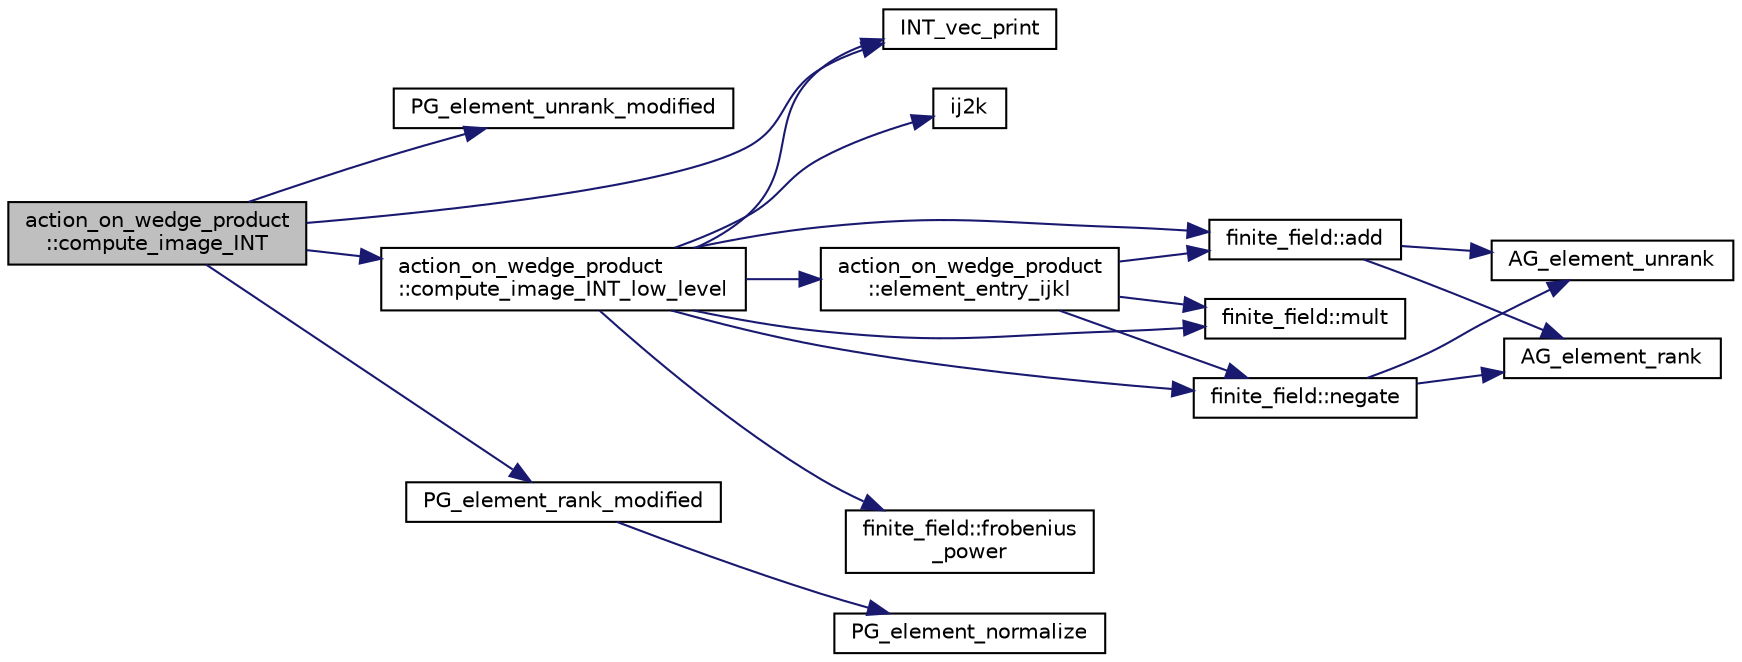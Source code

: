 digraph "action_on_wedge_product::compute_image_INT"
{
  edge [fontname="Helvetica",fontsize="10",labelfontname="Helvetica",labelfontsize="10"];
  node [fontname="Helvetica",fontsize="10",shape=record];
  rankdir="LR";
  Node7 [label="action_on_wedge_product\l::compute_image_INT",height=0.2,width=0.4,color="black", fillcolor="grey75", style="filled", fontcolor="black"];
  Node7 -> Node8 [color="midnightblue",fontsize="10",style="solid",fontname="Helvetica"];
  Node8 [label="PG_element_unrank_modified",height=0.2,width=0.4,color="black", fillcolor="white", style="filled",URL="$d4/d67/geometry_8h.html#a83ae9b605d496f6a90345303f6efae64"];
  Node7 -> Node9 [color="midnightblue",fontsize="10",style="solid",fontname="Helvetica"];
  Node9 [label="INT_vec_print",height=0.2,width=0.4,color="black", fillcolor="white", style="filled",URL="$df/dbf/sajeeb_8_c.html#a79a5901af0b47dd0d694109543c027fe"];
  Node7 -> Node10 [color="midnightblue",fontsize="10",style="solid",fontname="Helvetica"];
  Node10 [label="action_on_wedge_product\l::compute_image_INT_low_level",height=0.2,width=0.4,color="black", fillcolor="white", style="filled",URL="$d0/deb/classaction__on__wedge__product.html#a4db8aa51b8d6d7fcdacbf2947aa7e018"];
  Node10 -> Node9 [color="midnightblue",fontsize="10",style="solid",fontname="Helvetica"];
  Node10 -> Node11 [color="midnightblue",fontsize="10",style="solid",fontname="Helvetica"];
  Node11 [label="ij2k",height=0.2,width=0.4,color="black", fillcolor="white", style="filled",URL="$df/dbf/sajeeb_8_c.html#a68a0fe85ad4b80a9220cb33f9c4c0042"];
  Node10 -> Node12 [color="midnightblue",fontsize="10",style="solid",fontname="Helvetica"];
  Node12 [label="finite_field::mult",height=0.2,width=0.4,color="black", fillcolor="white", style="filled",URL="$df/d5a/classfinite__field.html#a24fb5917aa6d4d656fd855b7f44a13b0"];
  Node10 -> Node13 [color="midnightblue",fontsize="10",style="solid",fontname="Helvetica"];
  Node13 [label="finite_field::add",height=0.2,width=0.4,color="black", fillcolor="white", style="filled",URL="$df/d5a/classfinite__field.html#a8f12328a27500f3c7be0c849ebbc9d14"];
  Node13 -> Node14 [color="midnightblue",fontsize="10",style="solid",fontname="Helvetica"];
  Node14 [label="AG_element_unrank",height=0.2,width=0.4,color="black", fillcolor="white", style="filled",URL="$d4/d67/geometry_8h.html#a4a33b86c87b2879b97cfa1327abe2885"];
  Node13 -> Node15 [color="midnightblue",fontsize="10",style="solid",fontname="Helvetica"];
  Node15 [label="AG_element_rank",height=0.2,width=0.4,color="black", fillcolor="white", style="filled",URL="$d4/d67/geometry_8h.html#ab2ac908d07dd8038fd996e26bdc75c17"];
  Node10 -> Node16 [color="midnightblue",fontsize="10",style="solid",fontname="Helvetica"];
  Node16 [label="finite_field::negate",height=0.2,width=0.4,color="black", fillcolor="white", style="filled",URL="$df/d5a/classfinite__field.html#aa9d798298f25d4a9262b5bc5f1733e31"];
  Node16 -> Node14 [color="midnightblue",fontsize="10",style="solid",fontname="Helvetica"];
  Node16 -> Node15 [color="midnightblue",fontsize="10",style="solid",fontname="Helvetica"];
  Node10 -> Node17 [color="midnightblue",fontsize="10",style="solid",fontname="Helvetica"];
  Node17 [label="action_on_wedge_product\l::element_entry_ijkl",height=0.2,width=0.4,color="black", fillcolor="white", style="filled",URL="$d0/deb/classaction__on__wedge__product.html#aaa89748a3293672b739bd1321e606da7"];
  Node17 -> Node12 [color="midnightblue",fontsize="10",style="solid",fontname="Helvetica"];
  Node17 -> Node13 [color="midnightblue",fontsize="10",style="solid",fontname="Helvetica"];
  Node17 -> Node16 [color="midnightblue",fontsize="10",style="solid",fontname="Helvetica"];
  Node10 -> Node18 [color="midnightblue",fontsize="10",style="solid",fontname="Helvetica"];
  Node18 [label="finite_field::frobenius\l_power",height=0.2,width=0.4,color="black", fillcolor="white", style="filled",URL="$df/d5a/classfinite__field.html#aec23e43aaefc0ed601cdfa3139496a92"];
  Node7 -> Node19 [color="midnightblue",fontsize="10",style="solid",fontname="Helvetica"];
  Node19 [label="PG_element_rank_modified",height=0.2,width=0.4,color="black", fillcolor="white", style="filled",URL="$d4/d67/geometry_8h.html#a9cd1a8bf5b88a038e33862f6c2c3dd36"];
  Node19 -> Node20 [color="midnightblue",fontsize="10",style="solid",fontname="Helvetica"];
  Node20 [label="PG_element_normalize",height=0.2,width=0.4,color="black", fillcolor="white", style="filled",URL="$df/de4/projective_8_c.html#a5a4c3c1158bad6bab0d786c616bd0996"];
}
